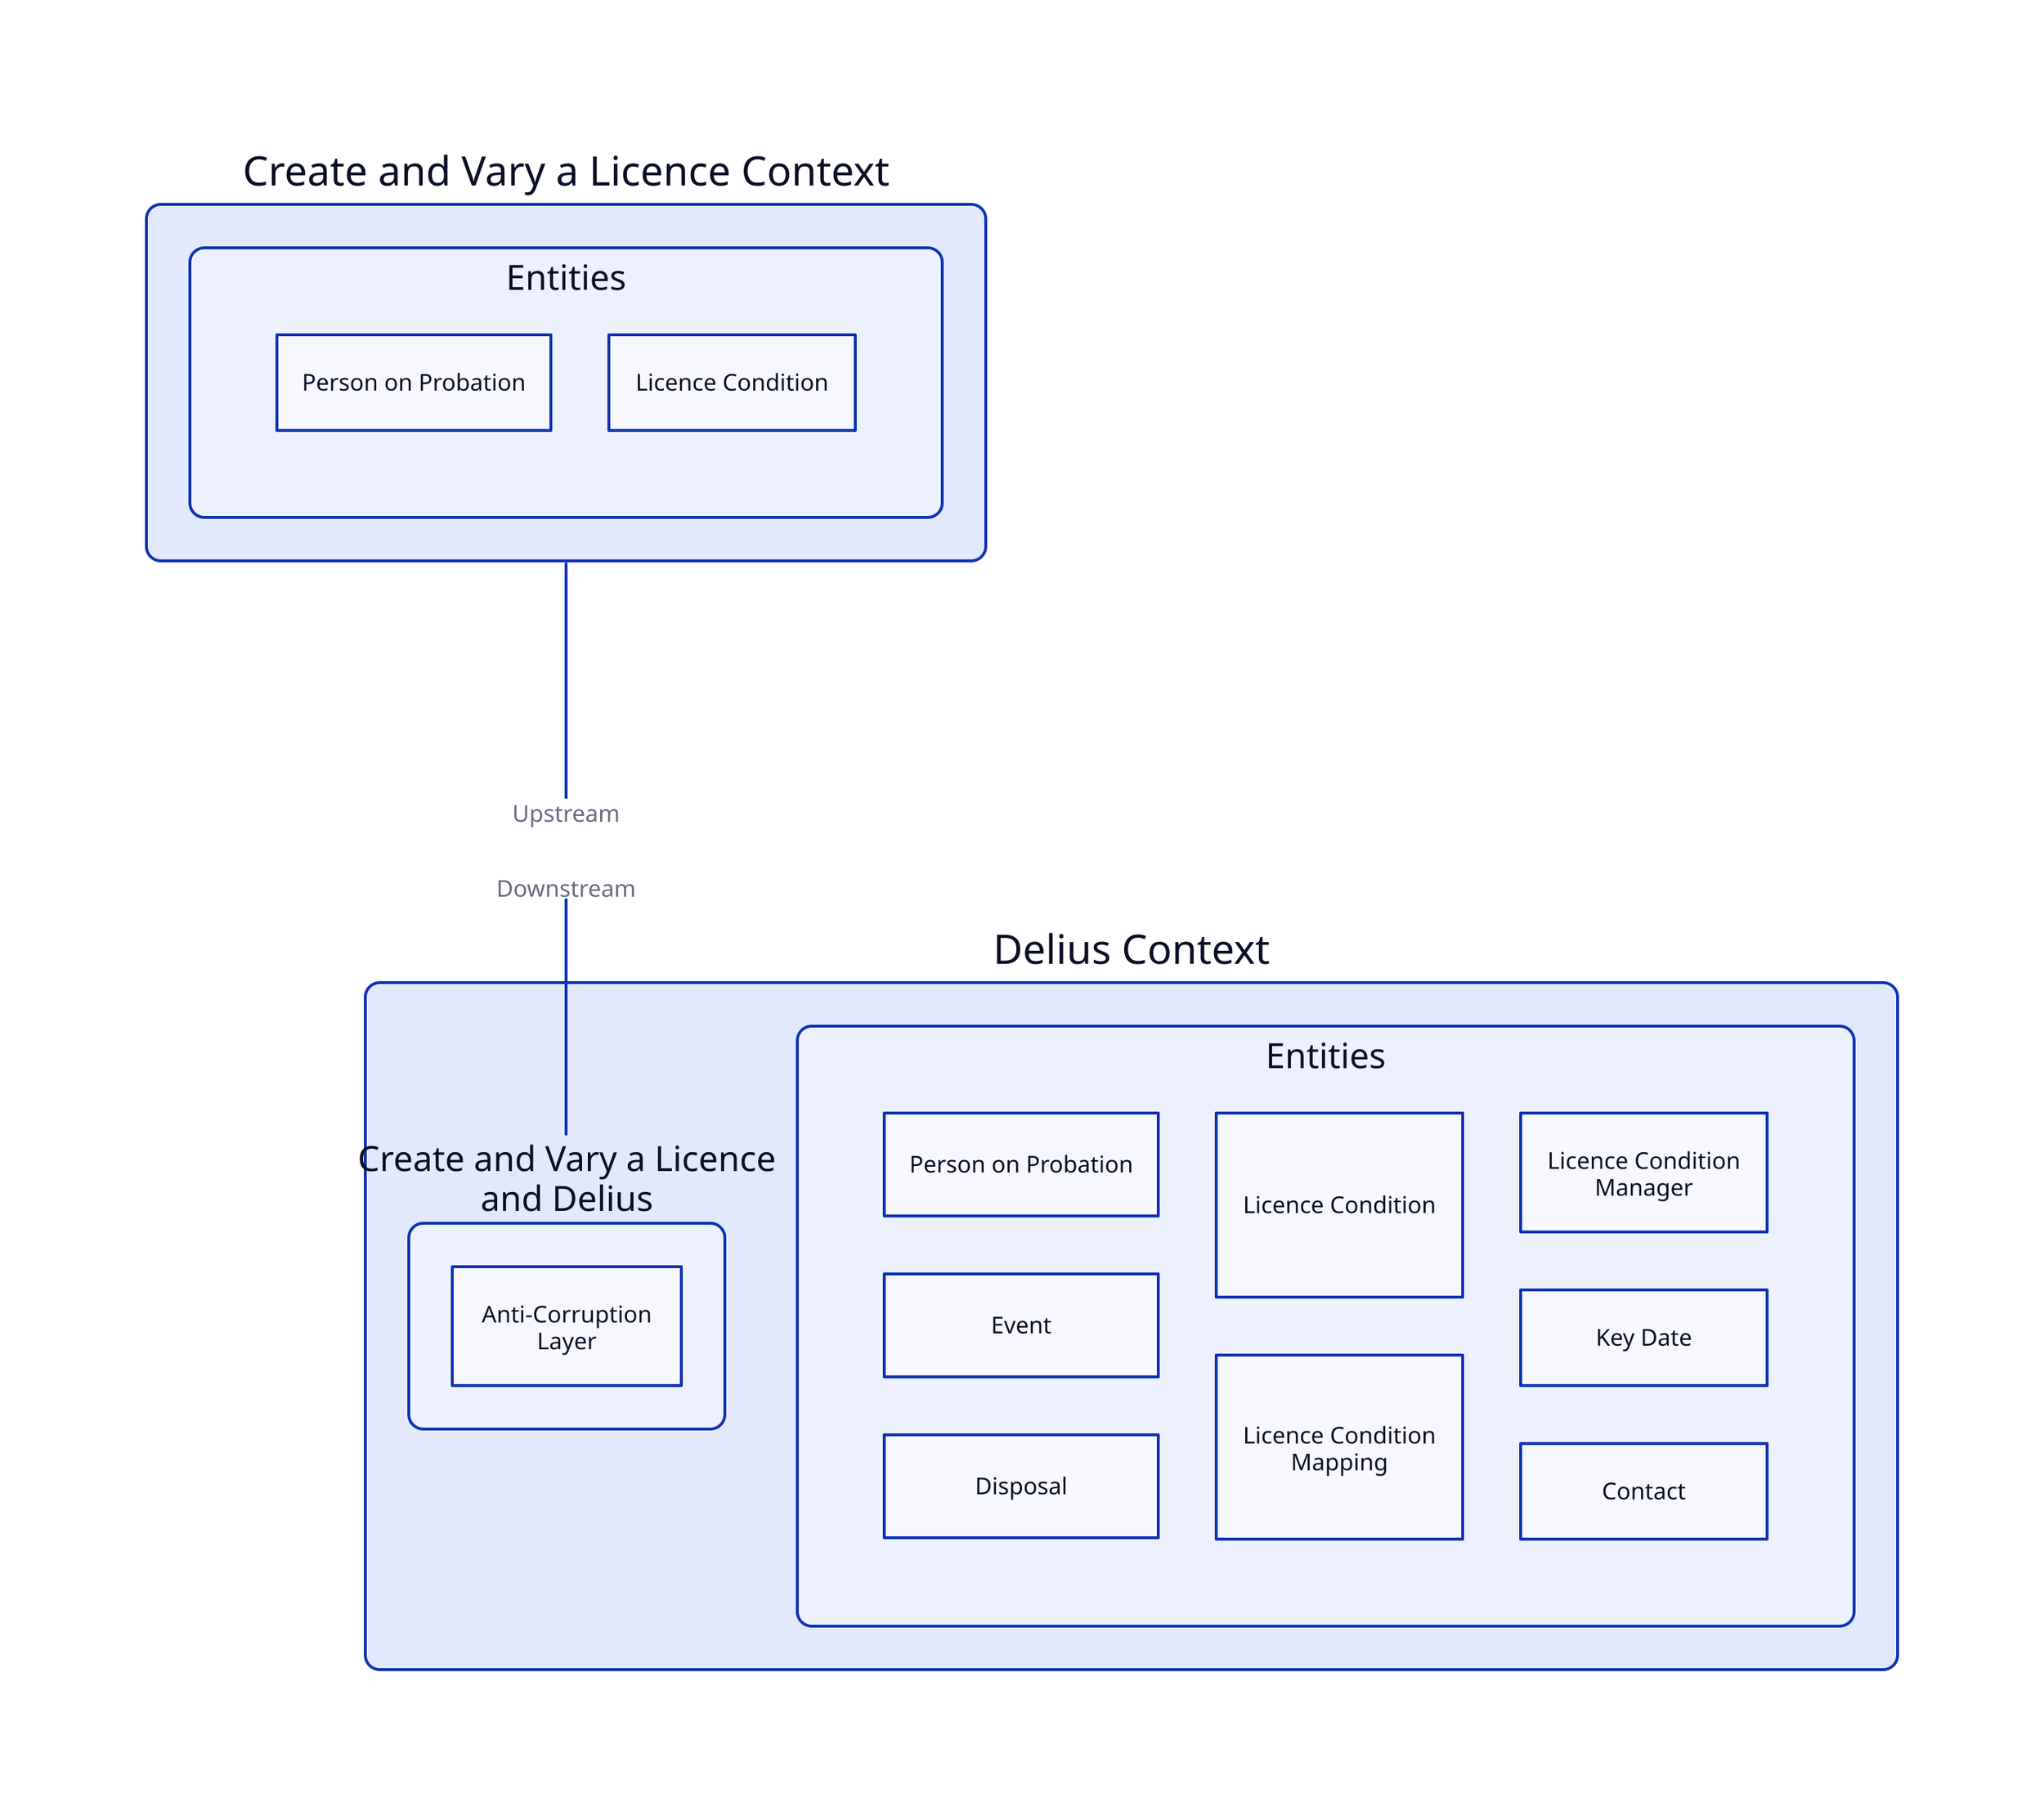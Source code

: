 
style {
  fill: "#ffffff"
}

context-create-and-vary-a-licence: Create and Vary a Licence Context {
  entities: Entities {
    grid-columns: 3
    pop: Person on Probation
    licence-condition: Licence Condition
  }
}

context-delius: Delius Context {

  interface: Create and Vary a Licence\n and Delius {
    type: Anti-Corruption\nLayer
  }

  entities: Entities {
    grid-columns: 3
    pop: Person on Probation
    event: Event
    disposal: Disposal
    licence-condition: Licence Condition
    licence-condition-mapping: Licence Condition\nMapping
    licence-condition-manager: Licence Condition\nManager
    key-date: Key Date
    contact: Contact
  }
}

context-create-and-vary-a-licence--context-delius.interface: Upstream\n\n\nDownstream

*.style.border-radius: 10
*.*.style.border-radius: 10
*.*.style.stroke-width: 2
